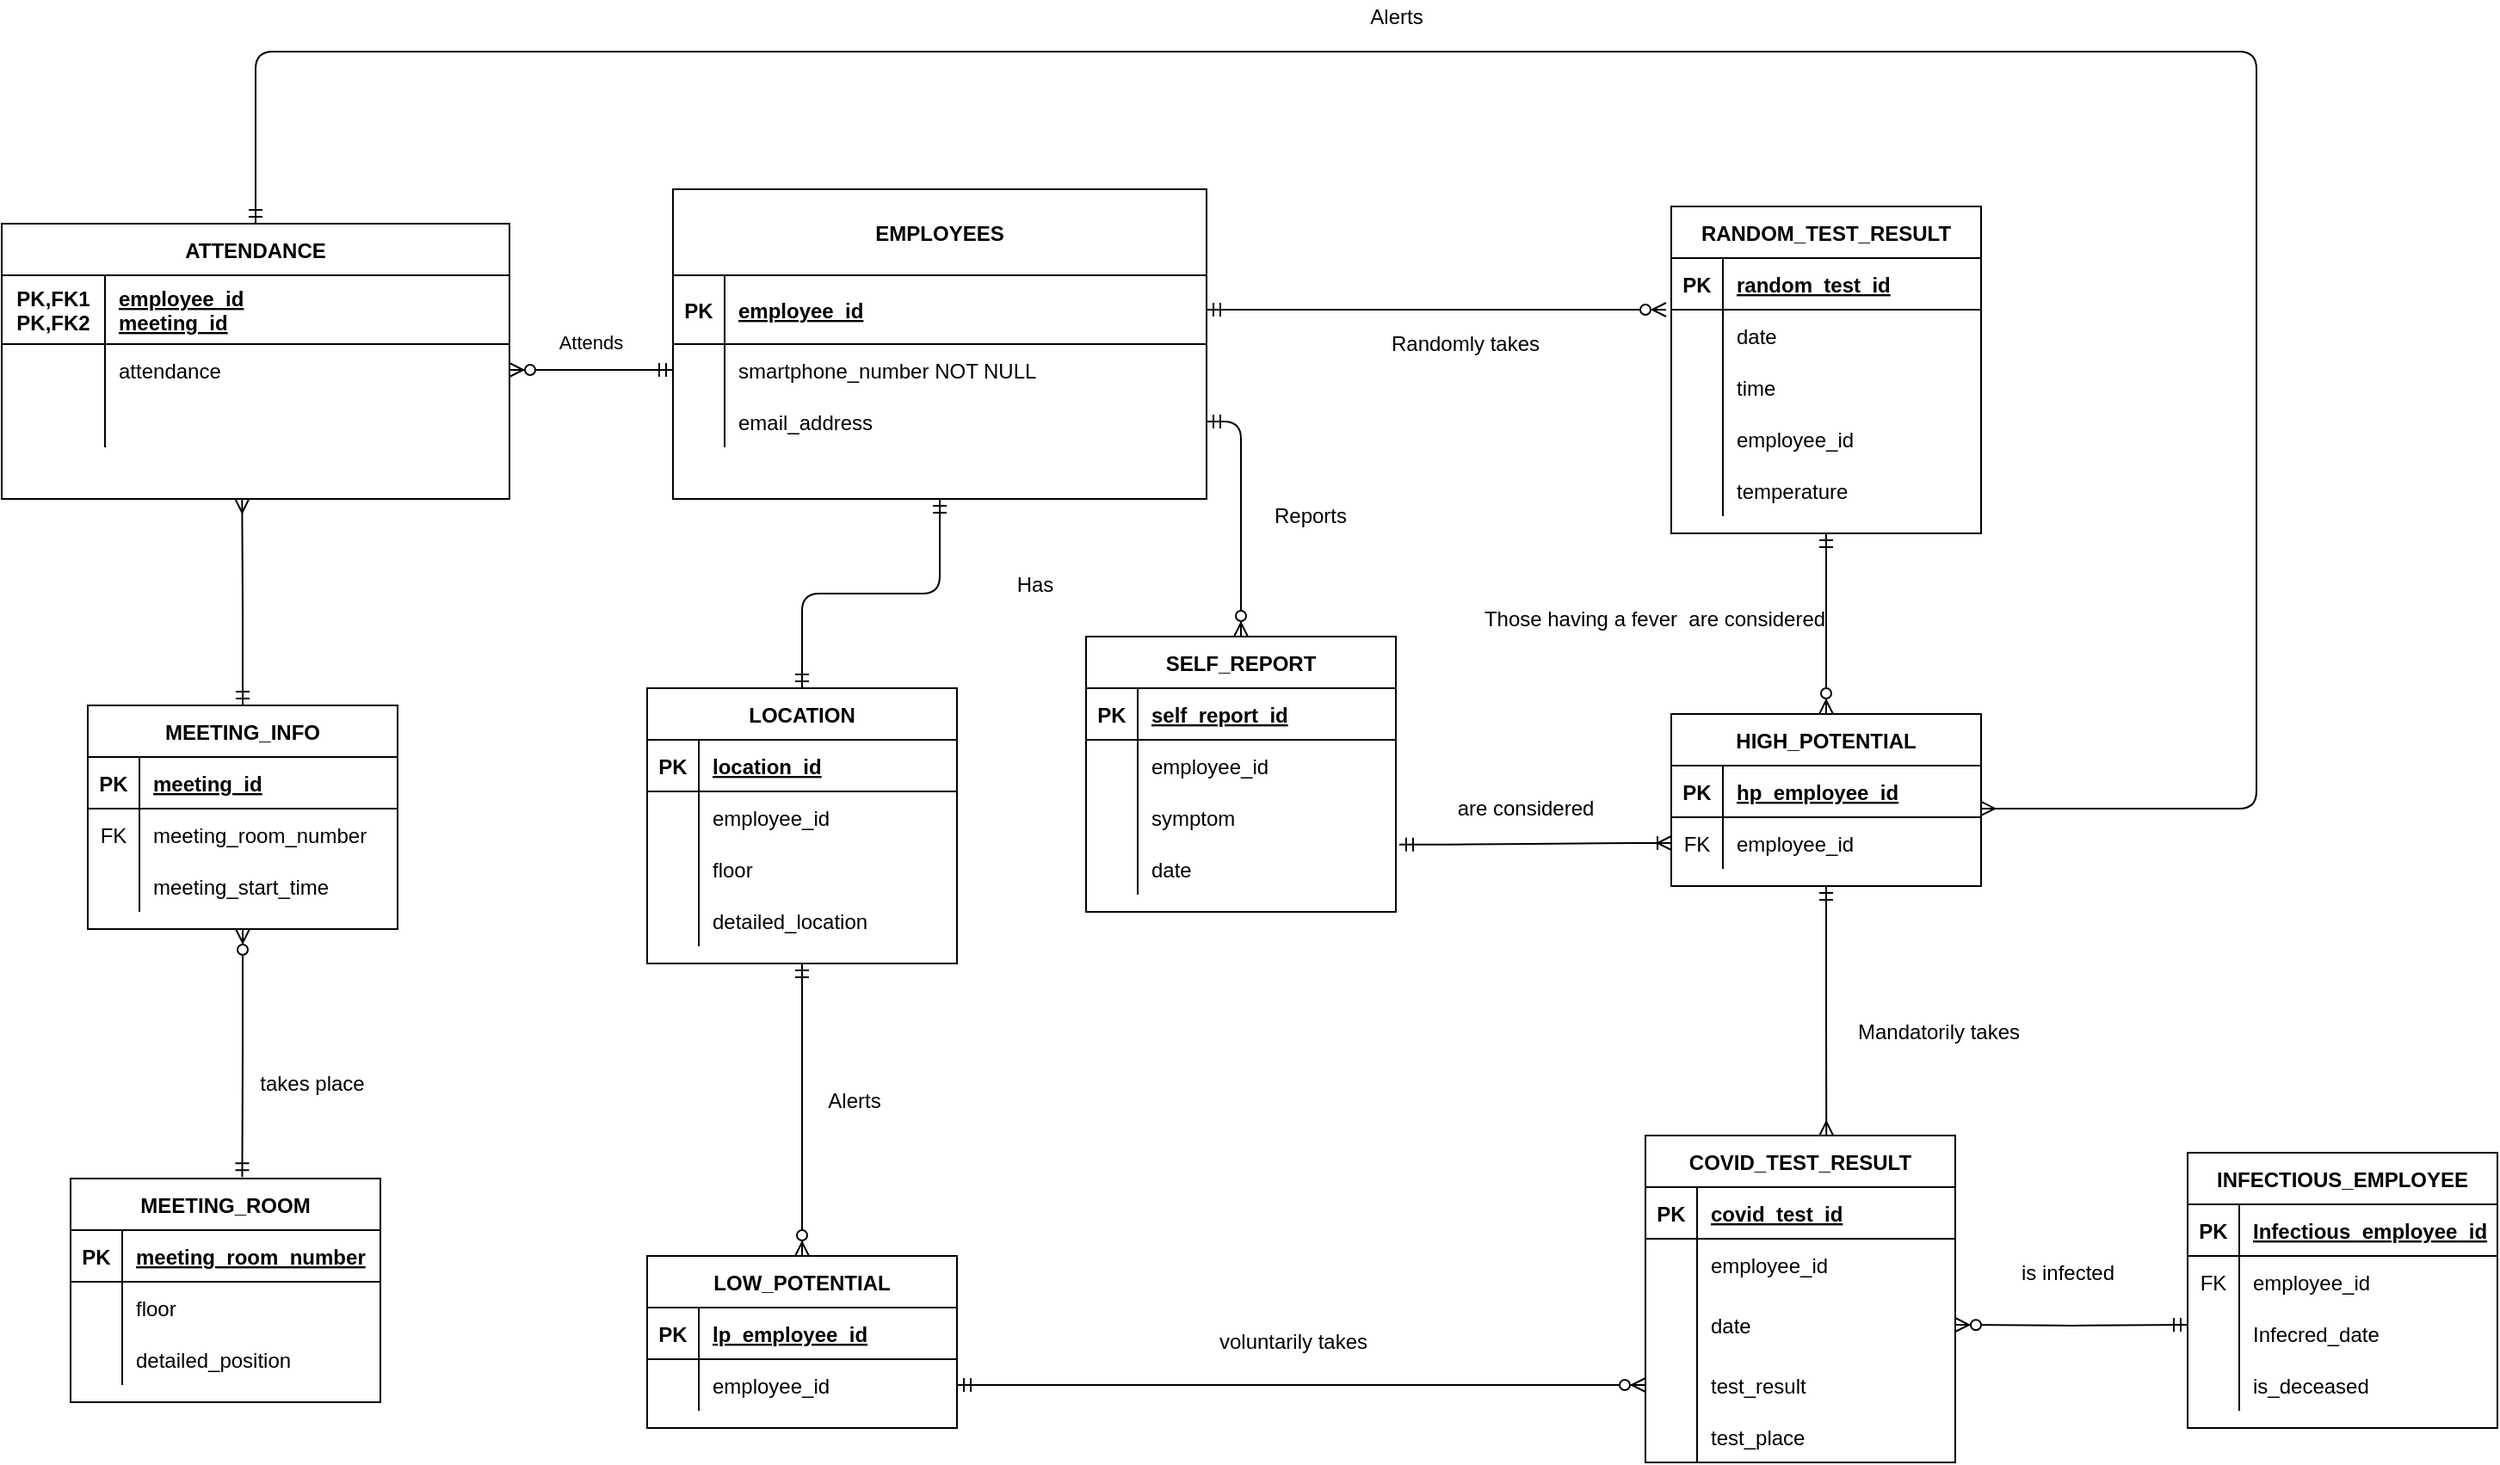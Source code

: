 <mxfile version="15.2.5" type="github" pages="2">
  <diagram id="R2lEEEUBdFMjLlhIrx00" name="Page-1">
    <mxGraphModel dx="2655" dy="1208" grid="1" gridSize="10" guides="1" tooltips="1" connect="1" arrows="1" fold="1" page="1" pageScale="1" pageWidth="850" pageHeight="1100" math="0" shadow="0" extFonts="Permanent Marker^https://fonts.googleapis.com/css?family=Permanent+Marker">
      <root>
        <mxCell id="0" />
        <mxCell id="1" parent="0" />
        <mxCell id="Cr3J87Fj9ciclSodtFlh-73" style="edgeStyle=orthogonalEdgeStyle;rounded=1;orthogonalLoop=1;jettySize=auto;html=1;exitX=0.5;exitY=0;exitDx=0;exitDy=0;entryX=1;entryY=0.833;entryDx=0;entryDy=0;entryPerimeter=0;startArrow=ERmandOne;startFill=0;endArrow=ERmany;endFill=0;" edge="1" parent="1" source="C-vyLk0tnHw3VtMMgP7b-13" target="Cr3J87Fj9ciclSodtFlh-45">
          <mxGeometry relative="1" as="geometry">
            <Array as="points">
              <mxPoint x="87" y="100" />
              <mxPoint x="1250" y="100" />
              <mxPoint x="1250" y="540" />
            </Array>
          </mxGeometry>
        </mxCell>
        <mxCell id="C-vyLk0tnHw3VtMMgP7b-13" value="ATTENDANCE" style="shape=table;startSize=30;container=1;collapsible=1;childLayout=tableLayout;fixedRows=1;rowLines=0;fontStyle=1;align=center;resizeLast=1;" parent="1" vertex="1">
          <mxGeometry x="-60" y="200" width="295" height="160" as="geometry" />
        </mxCell>
        <mxCell id="C-vyLk0tnHw3VtMMgP7b-14" value="" style="shape=partialRectangle;collapsible=0;dropTarget=0;pointerEvents=0;fillColor=none;points=[[0,0.5],[1,0.5]];portConstraint=eastwest;top=0;left=0;right=0;bottom=1;" parent="C-vyLk0tnHw3VtMMgP7b-13" vertex="1">
          <mxGeometry y="30" width="295" height="40" as="geometry" />
        </mxCell>
        <mxCell id="C-vyLk0tnHw3VtMMgP7b-15" value="PK,FK1&#xa;PK,FK2" style="shape=partialRectangle;overflow=hidden;connectable=0;fillColor=none;top=0;left=0;bottom=0;right=0;fontStyle=1;" parent="C-vyLk0tnHw3VtMMgP7b-14" vertex="1">
          <mxGeometry width="60" height="40" as="geometry" />
        </mxCell>
        <mxCell id="C-vyLk0tnHw3VtMMgP7b-16" value="employee_id&#xa;meeting_id" style="shape=partialRectangle;overflow=hidden;connectable=0;fillColor=none;top=0;left=0;bottom=0;right=0;align=left;spacingLeft=6;fontStyle=5;" parent="C-vyLk0tnHw3VtMMgP7b-14" vertex="1">
          <mxGeometry x="60" width="235" height="40" as="geometry" />
        </mxCell>
        <mxCell id="C-vyLk0tnHw3VtMMgP7b-17" value="" style="shape=partialRectangle;collapsible=0;dropTarget=0;pointerEvents=0;fillColor=none;points=[[0,0.5],[1,0.5]];portConstraint=eastwest;top=0;left=0;right=0;bottom=0;" parent="C-vyLk0tnHw3VtMMgP7b-13" vertex="1">
          <mxGeometry y="70" width="295" height="30" as="geometry" />
        </mxCell>
        <mxCell id="C-vyLk0tnHw3VtMMgP7b-18" value="" style="shape=partialRectangle;overflow=hidden;connectable=0;fillColor=none;top=0;left=0;bottom=0;right=0;" parent="C-vyLk0tnHw3VtMMgP7b-17" vertex="1">
          <mxGeometry width="60" height="30" as="geometry" />
        </mxCell>
        <mxCell id="C-vyLk0tnHw3VtMMgP7b-19" value="attendance" style="shape=partialRectangle;overflow=hidden;connectable=0;fillColor=none;top=0;left=0;bottom=0;right=0;align=left;spacingLeft=6;" parent="C-vyLk0tnHw3VtMMgP7b-17" vertex="1">
          <mxGeometry x="60" width="235" height="30" as="geometry" />
        </mxCell>
        <mxCell id="C-vyLk0tnHw3VtMMgP7b-20" value="" style="shape=partialRectangle;collapsible=0;dropTarget=0;pointerEvents=0;fillColor=none;points=[[0,0.5],[1,0.5]];portConstraint=eastwest;top=0;left=0;right=0;bottom=0;" parent="C-vyLk0tnHw3VtMMgP7b-13" vertex="1">
          <mxGeometry y="100" width="295" height="30" as="geometry" />
        </mxCell>
        <mxCell id="C-vyLk0tnHw3VtMMgP7b-21" value="" style="shape=partialRectangle;overflow=hidden;connectable=0;fillColor=none;top=0;left=0;bottom=0;right=0;" parent="C-vyLk0tnHw3VtMMgP7b-20" vertex="1">
          <mxGeometry width="60" height="30" as="geometry" />
        </mxCell>
        <mxCell id="C-vyLk0tnHw3VtMMgP7b-22" value="" style="shape=partialRectangle;overflow=hidden;connectable=0;fillColor=none;top=0;left=0;bottom=0;right=0;align=left;spacingLeft=6;" parent="C-vyLk0tnHw3VtMMgP7b-20" vertex="1">
          <mxGeometry x="60" width="235" height="30" as="geometry" />
        </mxCell>
        <mxCell id="Cr3J87Fj9ciclSodtFlh-20" style="edgeStyle=orthogonalEdgeStyle;rounded=1;orthogonalLoop=1;jettySize=auto;html=1;exitX=0.5;exitY=1;exitDx=0;exitDy=0;entryX=0.5;entryY=0;entryDx=0;entryDy=0;startArrow=ERmandOne;startFill=0;endArrow=ERmandOne;endFill=0;" edge="1" parent="1" source="C-vyLk0tnHw3VtMMgP7b-23" target="Cr3J87Fj9ciclSodtFlh-4">
          <mxGeometry relative="1" as="geometry" />
        </mxCell>
        <mxCell id="C-vyLk0tnHw3VtMMgP7b-23" value="EMPLOYEES" style="shape=table;startSize=50;container=1;collapsible=1;childLayout=tableLayout;fixedRows=1;rowLines=0;fontStyle=1;align=center;resizeLast=1;" parent="1" vertex="1">
          <mxGeometry x="330" y="180" width="310" height="180" as="geometry" />
        </mxCell>
        <mxCell id="C-vyLk0tnHw3VtMMgP7b-24" value="" style="shape=partialRectangle;collapsible=0;dropTarget=0;pointerEvents=0;fillColor=none;points=[[0,0.5],[1,0.5]];portConstraint=eastwest;top=0;left=0;right=0;bottom=1;" parent="C-vyLk0tnHw3VtMMgP7b-23" vertex="1">
          <mxGeometry y="50" width="310" height="40" as="geometry" />
        </mxCell>
        <mxCell id="C-vyLk0tnHw3VtMMgP7b-25" value="PK" style="shape=partialRectangle;overflow=hidden;connectable=0;fillColor=none;top=0;left=0;bottom=0;right=0;fontStyle=1;" parent="C-vyLk0tnHw3VtMMgP7b-24" vertex="1">
          <mxGeometry width="30" height="40" as="geometry" />
        </mxCell>
        <mxCell id="C-vyLk0tnHw3VtMMgP7b-26" value="employee_id" style="shape=partialRectangle;overflow=hidden;connectable=0;fillColor=none;top=0;left=0;bottom=0;right=0;align=left;spacingLeft=6;fontStyle=5;" parent="C-vyLk0tnHw3VtMMgP7b-24" vertex="1">
          <mxGeometry x="30" width="280" height="40" as="geometry" />
        </mxCell>
        <mxCell id="C-vyLk0tnHw3VtMMgP7b-27" value="" style="shape=partialRectangle;collapsible=0;dropTarget=0;pointerEvents=0;fillColor=none;points=[[0,0.5],[1,0.5]];portConstraint=eastwest;top=0;left=0;right=0;bottom=0;" parent="C-vyLk0tnHw3VtMMgP7b-23" vertex="1">
          <mxGeometry y="90" width="310" height="30" as="geometry" />
        </mxCell>
        <mxCell id="C-vyLk0tnHw3VtMMgP7b-28" value="" style="shape=partialRectangle;overflow=hidden;connectable=0;fillColor=none;top=0;left=0;bottom=0;right=0;" parent="C-vyLk0tnHw3VtMMgP7b-27" vertex="1">
          <mxGeometry width="30" height="30" as="geometry" />
        </mxCell>
        <mxCell id="C-vyLk0tnHw3VtMMgP7b-29" value="smartphone_number NOT NULL" style="shape=partialRectangle;overflow=hidden;connectable=0;fillColor=none;top=0;left=0;bottom=0;right=0;align=left;spacingLeft=6;" parent="C-vyLk0tnHw3VtMMgP7b-27" vertex="1">
          <mxGeometry x="30" width="280" height="30" as="geometry" />
        </mxCell>
        <mxCell id="2Sy-isHAtKr2VlT2UQ54-1" style="shape=partialRectangle;collapsible=0;dropTarget=0;pointerEvents=0;fillColor=none;points=[[0,0.5],[1,0.5]];portConstraint=eastwest;top=0;left=0;right=0;bottom=0;" parent="C-vyLk0tnHw3VtMMgP7b-23" vertex="1">
          <mxGeometry y="120" width="310" height="30" as="geometry" />
        </mxCell>
        <mxCell id="2Sy-isHAtKr2VlT2UQ54-2" style="shape=partialRectangle;overflow=hidden;connectable=0;fillColor=none;top=0;left=0;bottom=0;right=0;" parent="2Sy-isHAtKr2VlT2UQ54-1" vertex="1">
          <mxGeometry width="30" height="30" as="geometry" />
        </mxCell>
        <mxCell id="2Sy-isHAtKr2VlT2UQ54-3" value="email_address" style="shape=partialRectangle;overflow=hidden;connectable=0;fillColor=none;top=0;left=0;bottom=0;right=0;align=left;spacingLeft=6;" parent="2Sy-isHAtKr2VlT2UQ54-1" vertex="1">
          <mxGeometry x="30" width="280" height="30" as="geometry" />
        </mxCell>
        <mxCell id="Cr3J87Fj9ciclSodtFlh-63" style="edgeStyle=orthogonalEdgeStyle;rounded=1;orthogonalLoop=1;jettySize=auto;html=1;exitX=0.5;exitY=0;exitDx=0;exitDy=0;startArrow=ERmandOne;startFill=0;endArrow=ERmany;endFill=0;" edge="1" parent="1" source="2Sy-isHAtKr2VlT2UQ54-4">
          <mxGeometry relative="1" as="geometry">
            <mxPoint x="79.647" y="360" as="targetPoint" />
          </mxGeometry>
        </mxCell>
        <mxCell id="Cr3J87Fj9ciclSodtFlh-78" style="edgeStyle=orthogonalEdgeStyle;rounded=1;orthogonalLoop=1;jettySize=auto;html=1;exitX=0.5;exitY=1;exitDx=0;exitDy=0;entryX=0.554;entryY=-0.007;entryDx=0;entryDy=0;entryPerimeter=0;startArrow=ERzeroToMany;startFill=1;endArrow=ERmandOne;endFill=0;" edge="1" parent="1" source="2Sy-isHAtKr2VlT2UQ54-4" target="B-1KJg-qmIze-_IbCJFN-6">
          <mxGeometry relative="1" as="geometry" />
        </mxCell>
        <mxCell id="2Sy-isHAtKr2VlT2UQ54-4" value="MEETING_INFO" style="shape=table;startSize=30;container=1;collapsible=1;childLayout=tableLayout;fixedRows=1;rowLines=0;fontStyle=1;align=center;resizeLast=1;" parent="1" vertex="1">
          <mxGeometry x="-10" y="480" width="180" height="130" as="geometry" />
        </mxCell>
        <mxCell id="2Sy-isHAtKr2VlT2UQ54-5" value="" style="shape=partialRectangle;collapsible=0;dropTarget=0;pointerEvents=0;fillColor=none;top=0;left=0;bottom=1;right=0;points=[[0,0.5],[1,0.5]];portConstraint=eastwest;" parent="2Sy-isHAtKr2VlT2UQ54-4" vertex="1">
          <mxGeometry y="30" width="180" height="30" as="geometry" />
        </mxCell>
        <mxCell id="2Sy-isHAtKr2VlT2UQ54-6" value="PK" style="shape=partialRectangle;connectable=0;fillColor=none;top=0;left=0;bottom=0;right=0;fontStyle=1;overflow=hidden;" parent="2Sy-isHAtKr2VlT2UQ54-5" vertex="1">
          <mxGeometry width="30" height="30" as="geometry" />
        </mxCell>
        <mxCell id="2Sy-isHAtKr2VlT2UQ54-7" value="meeting_id" style="shape=partialRectangle;connectable=0;fillColor=none;top=0;left=0;bottom=0;right=0;align=left;spacingLeft=6;fontStyle=5;overflow=hidden;" parent="2Sy-isHAtKr2VlT2UQ54-5" vertex="1">
          <mxGeometry x="30" width="150" height="30" as="geometry" />
        </mxCell>
        <mxCell id="2Sy-isHAtKr2VlT2UQ54-8" value="" style="shape=partialRectangle;collapsible=0;dropTarget=0;pointerEvents=0;fillColor=none;top=0;left=0;bottom=0;right=0;points=[[0,0.5],[1,0.5]];portConstraint=eastwest;" parent="2Sy-isHAtKr2VlT2UQ54-4" vertex="1">
          <mxGeometry y="60" width="180" height="30" as="geometry" />
        </mxCell>
        <mxCell id="2Sy-isHAtKr2VlT2UQ54-9" value="FK" style="shape=partialRectangle;connectable=0;fillColor=none;top=0;left=0;bottom=0;right=0;editable=1;overflow=hidden;" parent="2Sy-isHAtKr2VlT2UQ54-8" vertex="1">
          <mxGeometry width="30" height="30" as="geometry" />
        </mxCell>
        <mxCell id="2Sy-isHAtKr2VlT2UQ54-10" value="meeting_room_number" style="shape=partialRectangle;connectable=0;fillColor=none;top=0;left=0;bottom=0;right=0;align=left;spacingLeft=6;overflow=hidden;" parent="2Sy-isHAtKr2VlT2UQ54-8" vertex="1">
          <mxGeometry x="30" width="150" height="30" as="geometry" />
        </mxCell>
        <mxCell id="2Sy-isHAtKr2VlT2UQ54-14" value="" style="shape=partialRectangle;collapsible=0;dropTarget=0;pointerEvents=0;fillColor=none;top=0;left=0;bottom=0;right=0;points=[[0,0.5],[1,0.5]];portConstraint=eastwest;" parent="2Sy-isHAtKr2VlT2UQ54-4" vertex="1">
          <mxGeometry y="90" width="180" height="30" as="geometry" />
        </mxCell>
        <mxCell id="2Sy-isHAtKr2VlT2UQ54-15" value="" style="shape=partialRectangle;connectable=0;fillColor=none;top=0;left=0;bottom=0;right=0;editable=1;overflow=hidden;" parent="2Sy-isHAtKr2VlT2UQ54-14" vertex="1">
          <mxGeometry width="30" height="30" as="geometry" />
        </mxCell>
        <mxCell id="2Sy-isHAtKr2VlT2UQ54-16" value="meeting_start_time" style="shape=partialRectangle;connectable=0;fillColor=none;top=0;left=0;bottom=0;right=0;align=left;spacingLeft=6;overflow=hidden;" parent="2Sy-isHAtKr2VlT2UQ54-14" vertex="1">
          <mxGeometry x="30" width="150" height="30" as="geometry" />
        </mxCell>
        <mxCell id="B-1KJg-qmIze-_IbCJFN-51" style="edgeStyle=orthogonalEdgeStyle;rounded=1;orthogonalLoop=1;jettySize=auto;html=1;entryX=1;entryY=0.5;entryDx=0;entryDy=0;startArrow=ERmandOne;startFill=0;endArrow=ERzeroToMany;endFill=1;" edge="1" parent="1" target="2Sy-isHAtKr2VlT2UQ54-109">
          <mxGeometry relative="1" as="geometry">
            <mxPoint x="1210" y="840" as="sourcePoint" />
          </mxGeometry>
        </mxCell>
        <mxCell id="B-1KJg-qmIze-_IbCJFN-48" style="edgeStyle=orthogonalEdgeStyle;rounded=1;orthogonalLoop=1;jettySize=auto;html=1;exitX=0.5;exitY=1;exitDx=0;exitDy=0;startArrow=ERmandOne;startFill=0;endArrow=ERzeroToMany;endFill=1;entryX=0.5;entryY=0;entryDx=0;entryDy=0;" edge="1" parent="1" source="2Sy-isHAtKr2VlT2UQ54-83" target="Cr3J87Fj9ciclSodtFlh-44">
          <mxGeometry relative="1" as="geometry">
            <mxPoint x="1000" y="480" as="targetPoint" />
          </mxGeometry>
        </mxCell>
        <mxCell id="2Sy-isHAtKr2VlT2UQ54-83" value="RANDOM_TEST_RESULT" style="shape=table;startSize=30;container=1;collapsible=1;childLayout=tableLayout;fixedRows=1;rowLines=0;fontStyle=1;align=center;resizeLast=1;" parent="1" vertex="1">
          <mxGeometry x="910" y="190" width="180" height="190" as="geometry" />
        </mxCell>
        <mxCell id="2Sy-isHAtKr2VlT2UQ54-84" value="" style="shape=partialRectangle;collapsible=0;dropTarget=0;pointerEvents=0;fillColor=none;top=0;left=0;bottom=1;right=0;points=[[0,0.5],[1,0.5]];portConstraint=eastwest;" parent="2Sy-isHAtKr2VlT2UQ54-83" vertex="1">
          <mxGeometry y="30" width="180" height="30" as="geometry" />
        </mxCell>
        <mxCell id="2Sy-isHAtKr2VlT2UQ54-85" value="PK" style="shape=partialRectangle;connectable=0;fillColor=none;top=0;left=0;bottom=0;right=0;fontStyle=1;overflow=hidden;" parent="2Sy-isHAtKr2VlT2UQ54-84" vertex="1">
          <mxGeometry width="30" height="30" as="geometry" />
        </mxCell>
        <mxCell id="2Sy-isHAtKr2VlT2UQ54-86" value="random_test_id" style="shape=partialRectangle;connectable=0;fillColor=none;top=0;left=0;bottom=0;right=0;align=left;spacingLeft=6;fontStyle=5;overflow=hidden;" parent="2Sy-isHAtKr2VlT2UQ54-84" vertex="1">
          <mxGeometry x="30" width="150" height="30" as="geometry" />
        </mxCell>
        <mxCell id="2Sy-isHAtKr2VlT2UQ54-87" value="" style="shape=partialRectangle;collapsible=0;dropTarget=0;pointerEvents=0;fillColor=none;top=0;left=0;bottom=0;right=0;points=[[0,0.5],[1,0.5]];portConstraint=eastwest;" parent="2Sy-isHAtKr2VlT2UQ54-83" vertex="1">
          <mxGeometry y="60" width="180" height="30" as="geometry" />
        </mxCell>
        <mxCell id="2Sy-isHAtKr2VlT2UQ54-88" value="" style="shape=partialRectangle;connectable=0;fillColor=none;top=0;left=0;bottom=0;right=0;editable=1;overflow=hidden;" parent="2Sy-isHAtKr2VlT2UQ54-87" vertex="1">
          <mxGeometry width="30" height="30" as="geometry" />
        </mxCell>
        <mxCell id="2Sy-isHAtKr2VlT2UQ54-89" value="date" style="shape=partialRectangle;connectable=0;fillColor=none;top=0;left=0;bottom=0;right=0;align=left;spacingLeft=6;overflow=hidden;" parent="2Sy-isHAtKr2VlT2UQ54-87" vertex="1">
          <mxGeometry x="30" width="150" height="30" as="geometry" />
        </mxCell>
        <mxCell id="2Sy-isHAtKr2VlT2UQ54-90" value="" style="shape=partialRectangle;collapsible=0;dropTarget=0;pointerEvents=0;fillColor=none;top=0;left=0;bottom=0;right=0;points=[[0,0.5],[1,0.5]];portConstraint=eastwest;" parent="2Sy-isHAtKr2VlT2UQ54-83" vertex="1">
          <mxGeometry y="90" width="180" height="30" as="geometry" />
        </mxCell>
        <mxCell id="2Sy-isHAtKr2VlT2UQ54-91" value="" style="shape=partialRectangle;connectable=0;fillColor=none;top=0;left=0;bottom=0;right=0;editable=1;overflow=hidden;" parent="2Sy-isHAtKr2VlT2UQ54-90" vertex="1">
          <mxGeometry width="30" height="30" as="geometry" />
        </mxCell>
        <mxCell id="2Sy-isHAtKr2VlT2UQ54-92" value="time" style="shape=partialRectangle;connectable=0;fillColor=none;top=0;left=0;bottom=0;right=0;align=left;spacingLeft=6;overflow=hidden;" parent="2Sy-isHAtKr2VlT2UQ54-90" vertex="1">
          <mxGeometry x="30" width="150" height="30" as="geometry" />
        </mxCell>
        <mxCell id="2Sy-isHAtKr2VlT2UQ54-93" value="" style="shape=partialRectangle;collapsible=0;dropTarget=0;pointerEvents=0;fillColor=none;top=0;left=0;bottom=0;right=0;points=[[0,0.5],[1,0.5]];portConstraint=eastwest;" parent="2Sy-isHAtKr2VlT2UQ54-83" vertex="1">
          <mxGeometry y="120" width="180" height="30" as="geometry" />
        </mxCell>
        <mxCell id="2Sy-isHAtKr2VlT2UQ54-94" value="" style="shape=partialRectangle;connectable=0;fillColor=none;top=0;left=0;bottom=0;right=0;editable=1;overflow=hidden;" parent="2Sy-isHAtKr2VlT2UQ54-93" vertex="1">
          <mxGeometry width="30" height="30" as="geometry" />
        </mxCell>
        <mxCell id="2Sy-isHAtKr2VlT2UQ54-95" value="employee_id" style="shape=partialRectangle;connectable=0;fillColor=none;top=0;left=0;bottom=0;right=0;align=left;spacingLeft=6;overflow=hidden;" parent="2Sy-isHAtKr2VlT2UQ54-93" vertex="1">
          <mxGeometry x="30" width="150" height="30" as="geometry" />
        </mxCell>
        <mxCell id="2Sy-isHAtKr2VlT2UQ54-99" style="shape=partialRectangle;collapsible=0;dropTarget=0;pointerEvents=0;fillColor=none;top=0;left=0;bottom=0;right=0;points=[[0,0.5],[1,0.5]];portConstraint=eastwest;" parent="2Sy-isHAtKr2VlT2UQ54-83" vertex="1">
          <mxGeometry y="150" width="180" height="30" as="geometry" />
        </mxCell>
        <mxCell id="2Sy-isHAtKr2VlT2UQ54-100" style="shape=partialRectangle;connectable=0;fillColor=none;top=0;left=0;bottom=0;right=0;editable=1;overflow=hidden;" parent="2Sy-isHAtKr2VlT2UQ54-99" vertex="1">
          <mxGeometry width="30" height="30" as="geometry" />
        </mxCell>
        <mxCell id="2Sy-isHAtKr2VlT2UQ54-101" value="temperature" style="shape=partialRectangle;connectable=0;fillColor=none;top=0;left=0;bottom=0;right=0;align=left;spacingLeft=6;overflow=hidden;" parent="2Sy-isHAtKr2VlT2UQ54-99" vertex="1">
          <mxGeometry x="30" width="150" height="30" as="geometry" />
        </mxCell>
        <mxCell id="2Sy-isHAtKr2VlT2UQ54-102" value="COVID_TEST_RESULT" style="shape=table;startSize=30;container=1;collapsible=1;childLayout=tableLayout;fixedRows=1;rowLines=0;fontStyle=1;align=center;resizeLast=1;" parent="1" vertex="1">
          <mxGeometry x="895" y="730" width="180" height="190" as="geometry" />
        </mxCell>
        <mxCell id="2Sy-isHAtKr2VlT2UQ54-103" value="" style="shape=partialRectangle;collapsible=0;dropTarget=0;pointerEvents=0;fillColor=none;top=0;left=0;bottom=1;right=0;points=[[0,0.5],[1,0.5]];portConstraint=eastwest;" parent="2Sy-isHAtKr2VlT2UQ54-102" vertex="1">
          <mxGeometry y="30" width="180" height="30" as="geometry" />
        </mxCell>
        <mxCell id="2Sy-isHAtKr2VlT2UQ54-104" value="PK" style="shape=partialRectangle;connectable=0;fillColor=none;top=0;left=0;bottom=0;right=0;fontStyle=1;overflow=hidden;" parent="2Sy-isHAtKr2VlT2UQ54-103" vertex="1">
          <mxGeometry width="30" height="30" as="geometry" />
        </mxCell>
        <mxCell id="2Sy-isHAtKr2VlT2UQ54-105" value="covid_test_id" style="shape=partialRectangle;connectable=0;fillColor=none;top=0;left=0;bottom=0;right=0;align=left;spacingLeft=6;fontStyle=5;overflow=hidden;" parent="2Sy-isHAtKr2VlT2UQ54-103" vertex="1">
          <mxGeometry x="30" width="150" height="30" as="geometry" />
        </mxCell>
        <mxCell id="2Sy-isHAtKr2VlT2UQ54-106" value="" style="shape=partialRectangle;collapsible=0;dropTarget=0;pointerEvents=0;fillColor=none;top=0;left=0;bottom=0;right=0;points=[[0,0.5],[1,0.5]];portConstraint=eastwest;" parent="2Sy-isHAtKr2VlT2UQ54-102" vertex="1">
          <mxGeometry y="60" width="180" height="30" as="geometry" />
        </mxCell>
        <mxCell id="2Sy-isHAtKr2VlT2UQ54-107" value="" style="shape=partialRectangle;connectable=0;fillColor=none;top=0;left=0;bottom=0;right=0;editable=1;overflow=hidden;" parent="2Sy-isHAtKr2VlT2UQ54-106" vertex="1">
          <mxGeometry width="30" height="30" as="geometry" />
        </mxCell>
        <mxCell id="2Sy-isHAtKr2VlT2UQ54-108" value="employee_id" style="shape=partialRectangle;connectable=0;fillColor=none;top=0;left=0;bottom=0;right=0;align=left;spacingLeft=6;overflow=hidden;" parent="2Sy-isHAtKr2VlT2UQ54-106" vertex="1">
          <mxGeometry x="30" width="150" height="30" as="geometry" />
        </mxCell>
        <mxCell id="2Sy-isHAtKr2VlT2UQ54-109" value="" style="shape=partialRectangle;collapsible=0;dropTarget=0;pointerEvents=0;fillColor=none;top=0;left=0;bottom=0;right=0;points=[[0,0.5],[1,0.5]];portConstraint=eastwest;" parent="2Sy-isHAtKr2VlT2UQ54-102" vertex="1">
          <mxGeometry y="90" width="180" height="40" as="geometry" />
        </mxCell>
        <mxCell id="2Sy-isHAtKr2VlT2UQ54-110" value="" style="shape=partialRectangle;connectable=0;fillColor=none;top=0;left=0;bottom=0;right=0;editable=1;overflow=hidden;" parent="2Sy-isHAtKr2VlT2UQ54-109" vertex="1">
          <mxGeometry width="30" height="40" as="geometry" />
        </mxCell>
        <mxCell id="2Sy-isHAtKr2VlT2UQ54-111" value="date" style="shape=partialRectangle;connectable=0;fillColor=none;top=0;left=0;bottom=0;right=0;align=left;spacingLeft=6;overflow=hidden;" parent="2Sy-isHAtKr2VlT2UQ54-109" vertex="1">
          <mxGeometry x="30" width="150" height="40" as="geometry" />
        </mxCell>
        <mxCell id="2Sy-isHAtKr2VlT2UQ54-112" value="" style="shape=partialRectangle;collapsible=0;dropTarget=0;pointerEvents=0;fillColor=none;top=0;left=0;bottom=0;right=0;points=[[0,0.5],[1,0.5]];portConstraint=eastwest;" parent="2Sy-isHAtKr2VlT2UQ54-102" vertex="1">
          <mxGeometry y="130" width="180" height="30" as="geometry" />
        </mxCell>
        <mxCell id="2Sy-isHAtKr2VlT2UQ54-113" value="" style="shape=partialRectangle;connectable=0;fillColor=none;top=0;left=0;bottom=0;right=0;editable=1;overflow=hidden;" parent="2Sy-isHAtKr2VlT2UQ54-112" vertex="1">
          <mxGeometry width="30" height="30" as="geometry" />
        </mxCell>
        <mxCell id="2Sy-isHAtKr2VlT2UQ54-114" value="test_result" style="shape=partialRectangle;connectable=0;fillColor=none;top=0;left=0;bottom=0;right=0;align=left;spacingLeft=6;overflow=hidden;" parent="2Sy-isHAtKr2VlT2UQ54-112" vertex="1">
          <mxGeometry x="30" width="150" height="30" as="geometry" />
        </mxCell>
        <mxCell id="B-1KJg-qmIze-_IbCJFN-23" style="shape=partialRectangle;collapsible=0;dropTarget=0;pointerEvents=0;fillColor=none;top=0;left=0;bottom=0;right=0;points=[[0,0.5],[1,0.5]];portConstraint=eastwest;" vertex="1" parent="2Sy-isHAtKr2VlT2UQ54-102">
          <mxGeometry y="160" width="180" height="30" as="geometry" />
        </mxCell>
        <mxCell id="B-1KJg-qmIze-_IbCJFN-24" style="shape=partialRectangle;connectable=0;fillColor=none;top=0;left=0;bottom=0;right=0;editable=1;overflow=hidden;" vertex="1" parent="B-1KJg-qmIze-_IbCJFN-23">
          <mxGeometry width="30" height="30" as="geometry" />
        </mxCell>
        <mxCell id="B-1KJg-qmIze-_IbCJFN-25" value="test_place" style="shape=partialRectangle;connectable=0;fillColor=none;top=0;left=0;bottom=0;right=0;align=left;spacingLeft=6;overflow=hidden;" vertex="1" parent="B-1KJg-qmIze-_IbCJFN-23">
          <mxGeometry x="30" width="150" height="30" as="geometry" />
        </mxCell>
        <mxCell id="2Sy-isHAtKr2VlT2UQ54-141" value="SELF_REPORT" style="shape=table;startSize=30;container=1;collapsible=1;childLayout=tableLayout;fixedRows=1;rowLines=0;fontStyle=1;align=center;resizeLast=1;" parent="1" vertex="1">
          <mxGeometry x="570" y="440" width="180" height="160" as="geometry" />
        </mxCell>
        <mxCell id="2Sy-isHAtKr2VlT2UQ54-142" value="" style="shape=partialRectangle;collapsible=0;dropTarget=0;pointerEvents=0;fillColor=none;top=0;left=0;bottom=1;right=0;points=[[0,0.5],[1,0.5]];portConstraint=eastwest;" parent="2Sy-isHAtKr2VlT2UQ54-141" vertex="1">
          <mxGeometry y="30" width="180" height="30" as="geometry" />
        </mxCell>
        <mxCell id="2Sy-isHAtKr2VlT2UQ54-143" value="PK" style="shape=partialRectangle;connectable=0;fillColor=none;top=0;left=0;bottom=0;right=0;fontStyle=1;overflow=hidden;" parent="2Sy-isHAtKr2VlT2UQ54-142" vertex="1">
          <mxGeometry width="30" height="30" as="geometry" />
        </mxCell>
        <mxCell id="2Sy-isHAtKr2VlT2UQ54-144" value="self_report_id" style="shape=partialRectangle;connectable=0;fillColor=none;top=0;left=0;bottom=0;right=0;align=left;spacingLeft=6;fontStyle=5;overflow=hidden;" parent="2Sy-isHAtKr2VlT2UQ54-142" vertex="1">
          <mxGeometry x="30" width="150" height="30" as="geometry" />
        </mxCell>
        <mxCell id="2Sy-isHAtKr2VlT2UQ54-145" value="" style="shape=partialRectangle;collapsible=0;dropTarget=0;pointerEvents=0;fillColor=none;top=0;left=0;bottom=0;right=0;points=[[0,0.5],[1,0.5]];portConstraint=eastwest;" parent="2Sy-isHAtKr2VlT2UQ54-141" vertex="1">
          <mxGeometry y="60" width="180" height="30" as="geometry" />
        </mxCell>
        <mxCell id="2Sy-isHAtKr2VlT2UQ54-146" value="" style="shape=partialRectangle;connectable=0;fillColor=none;top=0;left=0;bottom=0;right=0;editable=1;overflow=hidden;" parent="2Sy-isHAtKr2VlT2UQ54-145" vertex="1">
          <mxGeometry width="30" height="30" as="geometry" />
        </mxCell>
        <mxCell id="2Sy-isHAtKr2VlT2UQ54-147" value="employee_id" style="shape=partialRectangle;connectable=0;fillColor=none;top=0;left=0;bottom=0;right=0;align=left;spacingLeft=6;overflow=hidden;" parent="2Sy-isHAtKr2VlT2UQ54-145" vertex="1">
          <mxGeometry x="30" width="150" height="30" as="geometry" />
        </mxCell>
        <mxCell id="2Sy-isHAtKr2VlT2UQ54-148" value="" style="shape=partialRectangle;collapsible=0;dropTarget=0;pointerEvents=0;fillColor=none;top=0;left=0;bottom=0;right=0;points=[[0,0.5],[1,0.5]];portConstraint=eastwest;" parent="2Sy-isHAtKr2VlT2UQ54-141" vertex="1">
          <mxGeometry y="90" width="180" height="30" as="geometry" />
        </mxCell>
        <mxCell id="2Sy-isHAtKr2VlT2UQ54-149" value="" style="shape=partialRectangle;connectable=0;fillColor=none;top=0;left=0;bottom=0;right=0;editable=1;overflow=hidden;" parent="2Sy-isHAtKr2VlT2UQ54-148" vertex="1">
          <mxGeometry width="30" height="30" as="geometry" />
        </mxCell>
        <mxCell id="2Sy-isHAtKr2VlT2UQ54-150" value="symptom" style="shape=partialRectangle;connectable=0;fillColor=none;top=0;left=0;bottom=0;right=0;align=left;spacingLeft=6;overflow=hidden;" parent="2Sy-isHAtKr2VlT2UQ54-148" vertex="1">
          <mxGeometry x="30" width="150" height="30" as="geometry" />
        </mxCell>
        <mxCell id="2Sy-isHAtKr2VlT2UQ54-151" value="" style="shape=partialRectangle;collapsible=0;dropTarget=0;pointerEvents=0;fillColor=none;top=0;left=0;bottom=0;right=0;points=[[0,0.5],[1,0.5]];portConstraint=eastwest;" parent="2Sy-isHAtKr2VlT2UQ54-141" vertex="1">
          <mxGeometry y="120" width="180" height="30" as="geometry" />
        </mxCell>
        <mxCell id="2Sy-isHAtKr2VlT2UQ54-152" value="" style="shape=partialRectangle;connectable=0;fillColor=none;top=0;left=0;bottom=0;right=0;editable=1;overflow=hidden;" parent="2Sy-isHAtKr2VlT2UQ54-151" vertex="1">
          <mxGeometry width="30" height="30" as="geometry" />
        </mxCell>
        <mxCell id="2Sy-isHAtKr2VlT2UQ54-153" value="date" style="shape=partialRectangle;connectable=0;fillColor=none;top=0;left=0;bottom=0;right=0;align=left;spacingLeft=6;overflow=hidden;" parent="2Sy-isHAtKr2VlT2UQ54-151" vertex="1">
          <mxGeometry x="30" width="150" height="30" as="geometry" />
        </mxCell>
        <mxCell id="B-1KJg-qmIze-_IbCJFN-6" value="MEETING_ROOM" style="shape=table;startSize=30;container=1;collapsible=1;childLayout=tableLayout;fixedRows=1;rowLines=0;fontStyle=1;align=center;resizeLast=1;" vertex="1" parent="1">
          <mxGeometry x="-20" y="755" width="180" height="130" as="geometry" />
        </mxCell>
        <mxCell id="B-1KJg-qmIze-_IbCJFN-7" value="" style="shape=partialRectangle;collapsible=0;dropTarget=0;pointerEvents=0;fillColor=none;top=0;left=0;bottom=1;right=0;points=[[0,0.5],[1,0.5]];portConstraint=eastwest;" vertex="1" parent="B-1KJg-qmIze-_IbCJFN-6">
          <mxGeometry y="30" width="180" height="30" as="geometry" />
        </mxCell>
        <mxCell id="B-1KJg-qmIze-_IbCJFN-8" value="PK" style="shape=partialRectangle;connectable=0;fillColor=none;top=0;left=0;bottom=0;right=0;fontStyle=1;overflow=hidden;" vertex="1" parent="B-1KJg-qmIze-_IbCJFN-7">
          <mxGeometry width="30" height="30" as="geometry" />
        </mxCell>
        <mxCell id="B-1KJg-qmIze-_IbCJFN-9" value="meeting_room_number" style="shape=partialRectangle;connectable=0;fillColor=none;top=0;left=0;bottom=0;right=0;align=left;spacingLeft=6;fontStyle=5;overflow=hidden;" vertex="1" parent="B-1KJg-qmIze-_IbCJFN-7">
          <mxGeometry x="30" width="150" height="30" as="geometry" />
        </mxCell>
        <mxCell id="B-1KJg-qmIze-_IbCJFN-10" value="" style="shape=partialRectangle;collapsible=0;dropTarget=0;pointerEvents=0;fillColor=none;top=0;left=0;bottom=0;right=0;points=[[0,0.5],[1,0.5]];portConstraint=eastwest;" vertex="1" parent="B-1KJg-qmIze-_IbCJFN-6">
          <mxGeometry y="60" width="180" height="30" as="geometry" />
        </mxCell>
        <mxCell id="B-1KJg-qmIze-_IbCJFN-11" value="" style="shape=partialRectangle;connectable=0;fillColor=none;top=0;left=0;bottom=0;right=0;editable=1;overflow=hidden;" vertex="1" parent="B-1KJg-qmIze-_IbCJFN-10">
          <mxGeometry width="30" height="30" as="geometry" />
        </mxCell>
        <mxCell id="B-1KJg-qmIze-_IbCJFN-12" value="floor" style="shape=partialRectangle;connectable=0;fillColor=none;top=0;left=0;bottom=0;right=0;align=left;spacingLeft=6;overflow=hidden;" vertex="1" parent="B-1KJg-qmIze-_IbCJFN-10">
          <mxGeometry x="30" width="150" height="30" as="geometry" />
        </mxCell>
        <mxCell id="B-1KJg-qmIze-_IbCJFN-13" value="" style="shape=partialRectangle;collapsible=0;dropTarget=0;pointerEvents=0;fillColor=none;top=0;left=0;bottom=0;right=0;points=[[0,0.5],[1,0.5]];portConstraint=eastwest;" vertex="1" parent="B-1KJg-qmIze-_IbCJFN-6">
          <mxGeometry y="90" width="180" height="30" as="geometry" />
        </mxCell>
        <mxCell id="B-1KJg-qmIze-_IbCJFN-14" value="" style="shape=partialRectangle;connectable=0;fillColor=none;top=0;left=0;bottom=0;right=0;editable=1;overflow=hidden;" vertex="1" parent="B-1KJg-qmIze-_IbCJFN-13">
          <mxGeometry width="30" height="30" as="geometry" />
        </mxCell>
        <mxCell id="B-1KJg-qmIze-_IbCJFN-15" value="detailed_position" style="shape=partialRectangle;connectable=0;fillColor=none;top=0;left=0;bottom=0;right=0;align=left;spacingLeft=6;overflow=hidden;" vertex="1" parent="B-1KJg-qmIze-_IbCJFN-13">
          <mxGeometry x="30" width="150" height="30" as="geometry" />
        </mxCell>
        <mxCell id="B-1KJg-qmIze-_IbCJFN-29" value="" style="edgeStyle=entityRelationEdgeStyle;fontSize=12;html=1;endArrow=ERzeroToMany;startArrow=ERmandOne;exitX=0;exitY=0.5;exitDx=0;exitDy=0;entryX=1;entryY=0.5;entryDx=0;entryDy=0;" edge="1" parent="1" source="C-vyLk0tnHw3VtMMgP7b-27" target="C-vyLk0tnHw3VtMMgP7b-17">
          <mxGeometry width="100" height="100" relative="1" as="geometry">
            <mxPoint x="60" y="570" as="sourcePoint" />
            <mxPoint x="160" y="470" as="targetPoint" />
          </mxGeometry>
        </mxCell>
        <mxCell id="B-1KJg-qmIze-_IbCJFN-30" value="Attends" style="edgeLabel;html=1;align=center;verticalAlign=middle;resizable=0;points=[];" vertex="1" connectable="0" parent="B-1KJg-qmIze-_IbCJFN-29">
          <mxGeometry x="0.045" y="-3" relative="1" as="geometry">
            <mxPoint x="1" y="-13" as="offset" />
          </mxGeometry>
        </mxCell>
        <mxCell id="B-1KJg-qmIze-_IbCJFN-42" value="" style="edgeStyle=entityRelationEdgeStyle;fontSize=12;html=1;endArrow=ERzeroToMany;startArrow=ERmandOne;exitX=1;exitY=0.5;exitDx=0;exitDy=0;" edge="1" parent="1" source="C-vyLk0tnHw3VtMMgP7b-24">
          <mxGeometry width="100" height="100" relative="1" as="geometry">
            <mxPoint x="630" y="430" as="sourcePoint" />
            <mxPoint x="907" y="250" as="targetPoint" />
          </mxGeometry>
        </mxCell>
        <mxCell id="B-1KJg-qmIze-_IbCJFN-43" value="Randomly takes" style="text;html=1;align=center;verticalAlign=middle;resizable=0;points=[];autosize=1;strokeColor=none;fillColor=none;" vertex="1" parent="1">
          <mxGeometry x="740" y="260" width="100" height="20" as="geometry" />
        </mxCell>
        <mxCell id="B-1KJg-qmIze-_IbCJFN-45" value="" style="edgeStyle=entityRelationEdgeStyle;fontSize=12;html=1;endArrow=ERoneToMany;startArrow=ERmandOne;entryX=0;entryY=0.5;entryDx=0;entryDy=0;exitX=1.011;exitY=1.029;exitDx=0;exitDy=0;exitPerimeter=0;" edge="1" parent="1" source="2Sy-isHAtKr2VlT2UQ54-148" target="Cr3J87Fj9ciclSodtFlh-48">
          <mxGeometry width="100" height="100" relative="1" as="geometry">
            <mxPoint x="760" y="560" as="sourcePoint" />
            <mxPoint x="870" y="562" as="targetPoint" />
          </mxGeometry>
        </mxCell>
        <mxCell id="B-1KJg-qmIze-_IbCJFN-46" value="Mandatorily takes" style="text;html=1;align=center;verticalAlign=middle;resizable=0;points=[];autosize=1;strokeColor=none;fillColor=none;" vertex="1" parent="1">
          <mxGeometry x="1010" y="660" width="110" height="20" as="geometry" />
        </mxCell>
        <mxCell id="B-1KJg-qmIze-_IbCJFN-47" value="takes place" style="text;html=1;align=center;verticalAlign=middle;resizable=0;points=[];autosize=1;strokeColor=none;fillColor=none;" vertex="1" parent="1">
          <mxGeometry x="80" y="690" width="80" height="20" as="geometry" />
        </mxCell>
        <mxCell id="B-1KJg-qmIze-_IbCJFN-50" value="Those having a fever&amp;nbsp; are considered" style="text;html=1;align=center;verticalAlign=middle;resizable=0;points=[];autosize=1;strokeColor=none;fillColor=none;" vertex="1" parent="1">
          <mxGeometry x="795" y="420" width="210" height="20" as="geometry" />
        </mxCell>
        <mxCell id="B-1KJg-qmIze-_IbCJFN-52" value="INFECTIOUS_EMPLOYEE" style="shape=table;startSize=30;container=1;collapsible=1;childLayout=tableLayout;fixedRows=1;rowLines=0;fontStyle=1;align=center;resizeLast=1;" vertex="1" parent="1">
          <mxGeometry x="1210" y="740" width="180" height="160" as="geometry" />
        </mxCell>
        <mxCell id="B-1KJg-qmIze-_IbCJFN-53" value="" style="shape=partialRectangle;collapsible=0;dropTarget=0;pointerEvents=0;fillColor=none;top=0;left=0;bottom=1;right=0;points=[[0,0.5],[1,0.5]];portConstraint=eastwest;" vertex="1" parent="B-1KJg-qmIze-_IbCJFN-52">
          <mxGeometry y="30" width="180" height="30" as="geometry" />
        </mxCell>
        <mxCell id="B-1KJg-qmIze-_IbCJFN-54" value="PK" style="shape=partialRectangle;connectable=0;fillColor=none;top=0;left=0;bottom=0;right=0;fontStyle=1;overflow=hidden;" vertex="1" parent="B-1KJg-qmIze-_IbCJFN-53">
          <mxGeometry width="30" height="30" as="geometry" />
        </mxCell>
        <mxCell id="B-1KJg-qmIze-_IbCJFN-55" value="Infectious_employee_id" style="shape=partialRectangle;connectable=0;fillColor=none;top=0;left=0;bottom=0;right=0;align=left;spacingLeft=6;fontStyle=5;overflow=hidden;" vertex="1" parent="B-1KJg-qmIze-_IbCJFN-53">
          <mxGeometry x="30" width="150" height="30" as="geometry" />
        </mxCell>
        <mxCell id="B-1KJg-qmIze-_IbCJFN-68" style="shape=partialRectangle;collapsible=0;dropTarget=0;pointerEvents=0;fillColor=none;top=0;left=0;bottom=0;right=0;points=[[0,0.5],[1,0.5]];portConstraint=eastwest;" vertex="1" parent="B-1KJg-qmIze-_IbCJFN-52">
          <mxGeometry y="60" width="180" height="30" as="geometry" />
        </mxCell>
        <mxCell id="B-1KJg-qmIze-_IbCJFN-69" value="FK" style="shape=partialRectangle;connectable=0;fillColor=none;top=0;left=0;bottom=0;right=0;editable=1;overflow=hidden;" vertex="1" parent="B-1KJg-qmIze-_IbCJFN-68">
          <mxGeometry width="30" height="30" as="geometry" />
        </mxCell>
        <mxCell id="B-1KJg-qmIze-_IbCJFN-70" value="employee_id" style="shape=partialRectangle;connectable=0;fillColor=none;top=0;left=0;bottom=0;right=0;align=left;spacingLeft=6;overflow=hidden;" vertex="1" parent="B-1KJg-qmIze-_IbCJFN-68">
          <mxGeometry x="30" width="150" height="30" as="geometry" />
        </mxCell>
        <mxCell id="B-1KJg-qmIze-_IbCJFN-56" value="" style="shape=partialRectangle;collapsible=0;dropTarget=0;pointerEvents=0;fillColor=none;top=0;left=0;bottom=0;right=0;points=[[0,0.5],[1,0.5]];portConstraint=eastwest;" vertex="1" parent="B-1KJg-qmIze-_IbCJFN-52">
          <mxGeometry y="90" width="180" height="30" as="geometry" />
        </mxCell>
        <mxCell id="B-1KJg-qmIze-_IbCJFN-57" value="" style="shape=partialRectangle;connectable=0;fillColor=none;top=0;left=0;bottom=0;right=0;editable=1;overflow=hidden;" vertex="1" parent="B-1KJg-qmIze-_IbCJFN-56">
          <mxGeometry width="30" height="30" as="geometry" />
        </mxCell>
        <mxCell id="B-1KJg-qmIze-_IbCJFN-58" value="Infecred_date" style="shape=partialRectangle;connectable=0;fillColor=none;top=0;left=0;bottom=0;right=0;align=left;spacingLeft=6;overflow=hidden;" vertex="1" parent="B-1KJg-qmIze-_IbCJFN-56">
          <mxGeometry x="30" width="150" height="30" as="geometry" />
        </mxCell>
        <mxCell id="B-1KJg-qmIze-_IbCJFN-59" value="" style="shape=partialRectangle;collapsible=0;dropTarget=0;pointerEvents=0;fillColor=none;top=0;left=0;bottom=0;right=0;points=[[0,0.5],[1,0.5]];portConstraint=eastwest;" vertex="1" parent="B-1KJg-qmIze-_IbCJFN-52">
          <mxGeometry y="120" width="180" height="30" as="geometry" />
        </mxCell>
        <mxCell id="B-1KJg-qmIze-_IbCJFN-60" value="" style="shape=partialRectangle;connectable=0;fillColor=none;top=0;left=0;bottom=0;right=0;editable=1;overflow=hidden;" vertex="1" parent="B-1KJg-qmIze-_IbCJFN-59">
          <mxGeometry width="30" height="30" as="geometry" />
        </mxCell>
        <mxCell id="B-1KJg-qmIze-_IbCJFN-61" value="is_deceased" style="shape=partialRectangle;connectable=0;fillColor=none;top=0;left=0;bottom=0;right=0;align=left;spacingLeft=6;overflow=hidden;" vertex="1" parent="B-1KJg-qmIze-_IbCJFN-59">
          <mxGeometry x="30" width="150" height="30" as="geometry" />
        </mxCell>
        <mxCell id="B-1KJg-qmIze-_IbCJFN-73" style="edgeStyle=orthogonalEdgeStyle;rounded=1;orthogonalLoop=1;jettySize=auto;html=1;exitX=1;exitY=0.5;exitDx=0;exitDy=0;entryX=0.5;entryY=0;entryDx=0;entryDy=0;startArrow=ERmandOne;startFill=0;endArrow=ERzeroToMany;endFill=1;" edge="1" parent="1" source="B-1KJg-qmIze-_IbCJFN-1" target="2Sy-isHAtKr2VlT2UQ54-141">
          <mxGeometry relative="1" as="geometry" />
        </mxCell>
        <mxCell id="B-1KJg-qmIze-_IbCJFN-74" value="Reports" style="text;html=1;align=center;verticalAlign=middle;resizable=0;points=[];autosize=1;strokeColor=none;fillColor=none;" vertex="1" parent="1">
          <mxGeometry x="670" y="360" width="60" height="20" as="geometry" />
        </mxCell>
        <mxCell id="Cr3J87Fj9ciclSodtFlh-40" style="edgeStyle=orthogonalEdgeStyle;rounded=1;orthogonalLoop=1;jettySize=auto;html=1;exitX=0.5;exitY=1;exitDx=0;exitDy=0;entryX=0.5;entryY=0;entryDx=0;entryDy=0;startArrow=ERmandOne;startFill=0;endArrow=ERzeroToMany;endFill=1;" edge="1" parent="1" source="Cr3J87Fj9ciclSodtFlh-4" target="Cr3J87Fj9ciclSodtFlh-26">
          <mxGeometry relative="1" as="geometry" />
        </mxCell>
        <mxCell id="Cr3J87Fj9ciclSodtFlh-4" value="LOCATION" style="shape=table;startSize=30;container=1;collapsible=1;childLayout=tableLayout;fixedRows=1;rowLines=0;fontStyle=1;align=center;resizeLast=1;" vertex="1" parent="1">
          <mxGeometry x="315" y="470" width="180" height="160" as="geometry" />
        </mxCell>
        <mxCell id="Cr3J87Fj9ciclSodtFlh-5" value="" style="shape=partialRectangle;collapsible=0;dropTarget=0;pointerEvents=0;fillColor=none;top=0;left=0;bottom=1;right=0;points=[[0,0.5],[1,0.5]];portConstraint=eastwest;" vertex="1" parent="Cr3J87Fj9ciclSodtFlh-4">
          <mxGeometry y="30" width="180" height="30" as="geometry" />
        </mxCell>
        <mxCell id="Cr3J87Fj9ciclSodtFlh-6" value="PK" style="shape=partialRectangle;connectable=0;fillColor=none;top=0;left=0;bottom=0;right=0;fontStyle=1;overflow=hidden;" vertex="1" parent="Cr3J87Fj9ciclSodtFlh-5">
          <mxGeometry width="30" height="30" as="geometry" />
        </mxCell>
        <mxCell id="Cr3J87Fj9ciclSodtFlh-7" value="location_id" style="shape=partialRectangle;connectable=0;fillColor=none;top=0;left=0;bottom=0;right=0;align=left;spacingLeft=6;fontStyle=5;overflow=hidden;" vertex="1" parent="Cr3J87Fj9ciclSodtFlh-5">
          <mxGeometry x="30" width="150" height="30" as="geometry" />
        </mxCell>
        <mxCell id="Cr3J87Fj9ciclSodtFlh-8" value="" style="shape=partialRectangle;collapsible=0;dropTarget=0;pointerEvents=0;fillColor=none;top=0;left=0;bottom=0;right=0;points=[[0,0.5],[1,0.5]];portConstraint=eastwest;" vertex="1" parent="Cr3J87Fj9ciclSodtFlh-4">
          <mxGeometry y="60" width="180" height="30" as="geometry" />
        </mxCell>
        <mxCell id="Cr3J87Fj9ciclSodtFlh-9" value="" style="shape=partialRectangle;connectable=0;fillColor=none;top=0;left=0;bottom=0;right=0;editable=1;overflow=hidden;" vertex="1" parent="Cr3J87Fj9ciclSodtFlh-8">
          <mxGeometry width="30" height="30" as="geometry" />
        </mxCell>
        <mxCell id="Cr3J87Fj9ciclSodtFlh-10" value="employee_id" style="shape=partialRectangle;connectable=0;fillColor=none;top=0;left=0;bottom=0;right=0;align=left;spacingLeft=6;overflow=hidden;" vertex="1" parent="Cr3J87Fj9ciclSodtFlh-8">
          <mxGeometry x="30" width="150" height="30" as="geometry" />
        </mxCell>
        <mxCell id="Cr3J87Fj9ciclSodtFlh-17" style="shape=partialRectangle;collapsible=0;dropTarget=0;pointerEvents=0;fillColor=none;top=0;left=0;bottom=0;right=0;points=[[0,0.5],[1,0.5]];portConstraint=eastwest;" vertex="1" parent="Cr3J87Fj9ciclSodtFlh-4">
          <mxGeometry y="90" width="180" height="30" as="geometry" />
        </mxCell>
        <mxCell id="Cr3J87Fj9ciclSodtFlh-18" style="shape=partialRectangle;connectable=0;fillColor=none;top=0;left=0;bottom=0;right=0;editable=1;overflow=hidden;" vertex="1" parent="Cr3J87Fj9ciclSodtFlh-17">
          <mxGeometry width="30" height="30" as="geometry" />
        </mxCell>
        <mxCell id="Cr3J87Fj9ciclSodtFlh-19" value="floor" style="shape=partialRectangle;connectable=0;fillColor=none;top=0;left=0;bottom=0;right=0;align=left;spacingLeft=6;overflow=hidden;" vertex="1" parent="Cr3J87Fj9ciclSodtFlh-17">
          <mxGeometry x="30" width="150" height="30" as="geometry" />
        </mxCell>
        <mxCell id="Cr3J87Fj9ciclSodtFlh-11" value="" style="shape=partialRectangle;collapsible=0;dropTarget=0;pointerEvents=0;fillColor=none;top=0;left=0;bottom=0;right=0;points=[[0,0.5],[1,0.5]];portConstraint=eastwest;" vertex="1" parent="Cr3J87Fj9ciclSodtFlh-4">
          <mxGeometry y="120" width="180" height="30" as="geometry" />
        </mxCell>
        <mxCell id="Cr3J87Fj9ciclSodtFlh-12" value="" style="shape=partialRectangle;connectable=0;fillColor=none;top=0;left=0;bottom=0;right=0;editable=1;overflow=hidden;" vertex="1" parent="Cr3J87Fj9ciclSodtFlh-11">
          <mxGeometry width="30" height="30" as="geometry" />
        </mxCell>
        <mxCell id="Cr3J87Fj9ciclSodtFlh-13" value="detailed_location" style="shape=partialRectangle;connectable=0;fillColor=none;top=0;left=0;bottom=0;right=0;align=left;spacingLeft=6;overflow=hidden;" vertex="1" parent="Cr3J87Fj9ciclSodtFlh-11">
          <mxGeometry x="30" width="150" height="30" as="geometry" />
        </mxCell>
        <mxCell id="Cr3J87Fj9ciclSodtFlh-21" value="Has" style="text;html=1;align=center;verticalAlign=middle;resizable=0;points=[];autosize=1;strokeColor=none;fillColor=none;" vertex="1" parent="1">
          <mxGeometry x="520" y="400" width="40" height="20" as="geometry" />
        </mxCell>
        <mxCell id="Cr3J87Fj9ciclSodtFlh-22" style="edgeStyle=orthogonalEdgeStyle;rounded=1;orthogonalLoop=1;jettySize=auto;html=1;exitX=1;exitY=0.5;exitDx=0;exitDy=0;entryX=0.5;entryY=0;entryDx=0;entryDy=0;startArrow=ERmandOne;startFill=0;endArrow=ERzeroToMany;endFill=1;" edge="1" parent="1" source="2Sy-isHAtKr2VlT2UQ54-1" target="2Sy-isHAtKr2VlT2UQ54-141">
          <mxGeometry relative="1" as="geometry" />
        </mxCell>
        <mxCell id="Cr3J87Fj9ciclSodtFlh-25" value="are considered" style="text;html=1;align=center;verticalAlign=middle;resizable=0;points=[];autosize=1;strokeColor=none;fillColor=none;" vertex="1" parent="1">
          <mxGeometry x="780" y="530" width="90" height="20" as="geometry" />
        </mxCell>
        <mxCell id="Cr3J87Fj9ciclSodtFlh-26" value="LOW_POTENTIAL" style="shape=table;startSize=30;container=1;collapsible=1;childLayout=tableLayout;fixedRows=1;rowLines=0;fontStyle=1;align=center;resizeLast=1;" vertex="1" parent="1">
          <mxGeometry x="315" y="800" width="180" height="100" as="geometry" />
        </mxCell>
        <mxCell id="Cr3J87Fj9ciclSodtFlh-27" value="" style="shape=partialRectangle;collapsible=0;dropTarget=0;pointerEvents=0;fillColor=none;top=0;left=0;bottom=1;right=0;points=[[0,0.5],[1,0.5]];portConstraint=eastwest;" vertex="1" parent="Cr3J87Fj9ciclSodtFlh-26">
          <mxGeometry y="30" width="180" height="30" as="geometry" />
        </mxCell>
        <mxCell id="Cr3J87Fj9ciclSodtFlh-28" value="PK" style="shape=partialRectangle;connectable=0;fillColor=none;top=0;left=0;bottom=0;right=0;fontStyle=1;overflow=hidden;" vertex="1" parent="Cr3J87Fj9ciclSodtFlh-27">
          <mxGeometry width="30" height="30" as="geometry" />
        </mxCell>
        <mxCell id="Cr3J87Fj9ciclSodtFlh-29" value="lp_employee_id" style="shape=partialRectangle;connectable=0;fillColor=none;top=0;left=0;bottom=0;right=0;align=left;spacingLeft=6;fontStyle=5;overflow=hidden;" vertex="1" parent="Cr3J87Fj9ciclSodtFlh-27">
          <mxGeometry x="30" width="150" height="30" as="geometry" />
        </mxCell>
        <mxCell id="Cr3J87Fj9ciclSodtFlh-30" value="" style="shape=partialRectangle;collapsible=0;dropTarget=0;pointerEvents=0;fillColor=none;top=0;left=0;bottom=0;right=0;points=[[0,0.5],[1,0.5]];portConstraint=eastwest;" vertex="1" parent="Cr3J87Fj9ciclSodtFlh-26">
          <mxGeometry y="60" width="180" height="30" as="geometry" />
        </mxCell>
        <mxCell id="Cr3J87Fj9ciclSodtFlh-31" value="" style="shape=partialRectangle;connectable=0;fillColor=none;top=0;left=0;bottom=0;right=0;editable=1;overflow=hidden;" vertex="1" parent="Cr3J87Fj9ciclSodtFlh-30">
          <mxGeometry width="30" height="30" as="geometry" />
        </mxCell>
        <mxCell id="Cr3J87Fj9ciclSodtFlh-32" value="employee_id" style="shape=partialRectangle;connectable=0;fillColor=none;top=0;left=0;bottom=0;right=0;align=left;spacingLeft=6;overflow=hidden;" vertex="1" parent="Cr3J87Fj9ciclSodtFlh-30">
          <mxGeometry x="30" width="150" height="30" as="geometry" />
        </mxCell>
        <mxCell id="Cr3J87Fj9ciclSodtFlh-76" style="edgeStyle=orthogonalEdgeStyle;rounded=1;orthogonalLoop=1;jettySize=auto;html=1;exitX=0.5;exitY=1;exitDx=0;exitDy=0;entryX=0.584;entryY=0;entryDx=0;entryDy=0;entryPerimeter=0;startArrow=ERmandOne;startFill=0;endArrow=ERmany;endFill=0;" edge="1" parent="1" source="Cr3J87Fj9ciclSodtFlh-44" target="2Sy-isHAtKr2VlT2UQ54-102">
          <mxGeometry relative="1" as="geometry" />
        </mxCell>
        <mxCell id="Cr3J87Fj9ciclSodtFlh-44" value="HIGH_POTENTIAL" style="shape=table;startSize=30;container=1;collapsible=1;childLayout=tableLayout;fixedRows=1;rowLines=0;fontStyle=1;align=center;resizeLast=1;" vertex="1" parent="1">
          <mxGeometry x="910" y="485" width="180" height="100" as="geometry" />
        </mxCell>
        <mxCell id="Cr3J87Fj9ciclSodtFlh-45" value="" style="shape=partialRectangle;collapsible=0;dropTarget=0;pointerEvents=0;fillColor=none;top=0;left=0;bottom=1;right=0;points=[[0,0.5],[1,0.5]];portConstraint=eastwest;" vertex="1" parent="Cr3J87Fj9ciclSodtFlh-44">
          <mxGeometry y="30" width="180" height="30" as="geometry" />
        </mxCell>
        <mxCell id="Cr3J87Fj9ciclSodtFlh-46" value="PK" style="shape=partialRectangle;connectable=0;fillColor=none;top=0;left=0;bottom=0;right=0;fontStyle=1;overflow=hidden;" vertex="1" parent="Cr3J87Fj9ciclSodtFlh-45">
          <mxGeometry width="30" height="30" as="geometry" />
        </mxCell>
        <mxCell id="Cr3J87Fj9ciclSodtFlh-47" value="hp_employee_id" style="shape=partialRectangle;connectable=0;fillColor=none;top=0;left=0;bottom=0;right=0;align=left;spacingLeft=6;fontStyle=5;overflow=hidden;" vertex="1" parent="Cr3J87Fj9ciclSodtFlh-45">
          <mxGeometry x="30" width="150" height="30" as="geometry" />
        </mxCell>
        <mxCell id="Cr3J87Fj9ciclSodtFlh-48" value="" style="shape=partialRectangle;collapsible=0;dropTarget=0;pointerEvents=0;fillColor=none;top=0;left=0;bottom=0;right=0;points=[[0,0.5],[1,0.5]];portConstraint=eastwest;" vertex="1" parent="Cr3J87Fj9ciclSodtFlh-44">
          <mxGeometry y="60" width="180" height="30" as="geometry" />
        </mxCell>
        <mxCell id="Cr3J87Fj9ciclSodtFlh-49" value="FK" style="shape=partialRectangle;connectable=0;fillColor=none;top=0;left=0;bottom=0;right=0;editable=1;overflow=hidden;" vertex="1" parent="Cr3J87Fj9ciclSodtFlh-48">
          <mxGeometry width="30" height="30" as="geometry" />
        </mxCell>
        <mxCell id="Cr3J87Fj9ciclSodtFlh-50" value="employee_id" style="shape=partialRectangle;connectable=0;fillColor=none;top=0;left=0;bottom=0;right=0;align=left;spacingLeft=6;overflow=hidden;" vertex="1" parent="Cr3J87Fj9ciclSodtFlh-48">
          <mxGeometry x="30" width="150" height="30" as="geometry" />
        </mxCell>
        <mxCell id="Cr3J87Fj9ciclSodtFlh-57" value="" style="edgeStyle=entityRelationEdgeStyle;fontSize=12;html=1;endArrow=ERzeroToMany;startArrow=ERmandOne;entryX=0;entryY=0.5;entryDx=0;entryDy=0;exitX=1;exitY=0.5;exitDx=0;exitDy=0;" edge="1" parent="1" source="Cr3J87Fj9ciclSodtFlh-30" target="2Sy-isHAtKr2VlT2UQ54-112">
          <mxGeometry width="100" height="100" relative="1" as="geometry">
            <mxPoint x="578" y="825" as="sourcePoint" />
            <mxPoint x="680" y="750" as="targetPoint" />
          </mxGeometry>
        </mxCell>
        <mxCell id="Cr3J87Fj9ciclSodtFlh-58" value="&lt;div&gt;&lt;br&gt;&lt;/div&gt;" style="text;html=1;align=center;verticalAlign=middle;resizable=0;points=[];autosize=1;strokeColor=none;fillColor=none;" vertex="1" parent="1">
          <mxGeometry x="660" y="770" width="20" height="20" as="geometry" />
        </mxCell>
        <mxCell id="Cr3J87Fj9ciclSodtFlh-59" value="voluntarily takes" style="text;html=1;align=center;verticalAlign=middle;resizable=0;points=[];autosize=1;strokeColor=none;fillColor=none;" vertex="1" parent="1">
          <mxGeometry x="640" y="840" width="100" height="20" as="geometry" />
        </mxCell>
        <mxCell id="Cr3J87Fj9ciclSodtFlh-65" value="Alerts" style="text;html=1;align=center;verticalAlign=middle;resizable=0;points=[];autosize=1;strokeColor=none;fillColor=none;" vertex="1" parent="1">
          <mxGeometry x="410" y="700" width="50" height="20" as="geometry" />
        </mxCell>
        <mxCell id="Cr3J87Fj9ciclSodtFlh-74" value="Alerts" style="text;html=1;align=center;verticalAlign=middle;resizable=0;points=[];autosize=1;strokeColor=none;fillColor=none;" vertex="1" parent="1">
          <mxGeometry x="725" y="70" width="50" height="20" as="geometry" />
        </mxCell>
        <mxCell id="Cr3J87Fj9ciclSodtFlh-77" value="is infected" style="text;html=1;align=center;verticalAlign=middle;resizable=0;points=[];autosize=1;strokeColor=none;fillColor=none;" vertex="1" parent="1">
          <mxGeometry x="1105" y="800" width="70" height="20" as="geometry" />
        </mxCell>
      </root>
    </mxGraphModel>
  </diagram>
  <diagram id="JL7gY0Zt4iH3Ty7F2Jji" name="Page-2">
    <mxGraphModel dx="1102" dy="582" grid="1" gridSize="10" guides="1" tooltips="1" connect="1" arrows="1" fold="1" page="1" pageScale="1" pageWidth="850" pageHeight="1100" math="0" shadow="0">
      <root>
        <mxCell id="7LayXD8DHjj0-PFGb6QZ-0" />
        <mxCell id="7LayXD8DHjj0-PFGb6QZ-1" parent="7LayXD8DHjj0-PFGb6QZ-0" />
      </root>
    </mxGraphModel>
  </diagram>
</mxfile>

